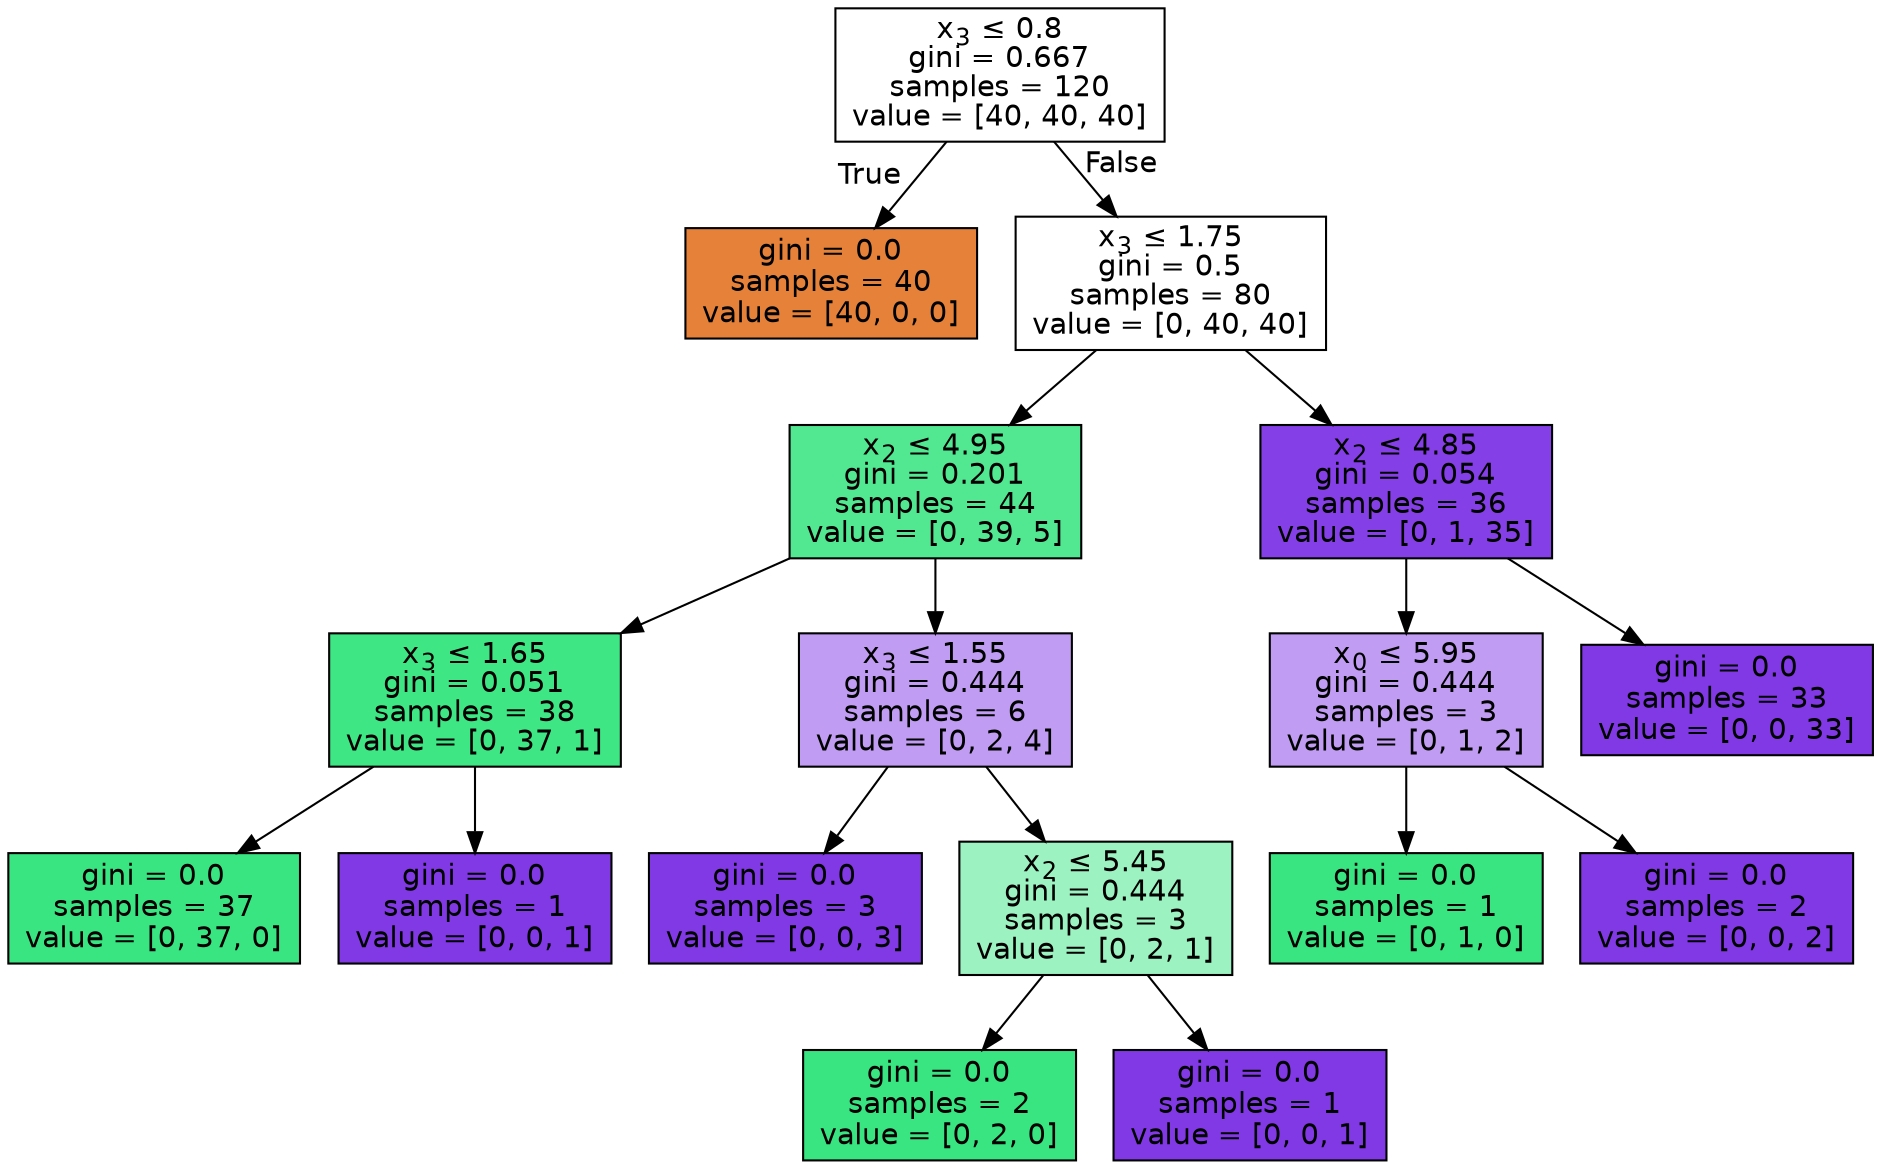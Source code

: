 digraph Tree {
node [shape=box, style="filled", color="black", fontname="helvetica"] ;
edge [fontname="helvetica"] ;
0 [label=<x<SUB>3</SUB> &le; 0.8<br/>gini = 0.667<br/>samples = 120<br/>value = [40, 40, 40]>, fillcolor="#ffffff"] ;
1 [label=<gini = 0.0<br/>samples = 40<br/>value = [40, 0, 0]>, fillcolor="#e58139"] ;
0 -> 1 [labeldistance=2.5, labelangle=45, headlabel="True"] ;
2 [label=<x<SUB>3</SUB> &le; 1.75<br/>gini = 0.5<br/>samples = 80<br/>value = [0, 40, 40]>, fillcolor="#ffffff"] ;
0 -> 2 [labeldistance=2.5, labelangle=-45, headlabel="False"] ;
3 [label=<x<SUB>2</SUB> &le; 4.95<br/>gini = 0.201<br/>samples = 44<br/>value = [0, 39, 5]>, fillcolor="#52e891"] ;
2 -> 3 ;
4 [label=<x<SUB>3</SUB> &le; 1.65<br/>gini = 0.051<br/>samples = 38<br/>value = [0, 37, 1]>, fillcolor="#3ee684"] ;
3 -> 4 ;
5 [label=<gini = 0.0<br/>samples = 37<br/>value = [0, 37, 0]>, fillcolor="#39e581"] ;
4 -> 5 ;
6 [label=<gini = 0.0<br/>samples = 1<br/>value = [0, 0, 1]>, fillcolor="#8139e5"] ;
4 -> 6 ;
7 [label=<x<SUB>3</SUB> &le; 1.55<br/>gini = 0.444<br/>samples = 6<br/>value = [0, 2, 4]>, fillcolor="#c09cf2"] ;
3 -> 7 ;
8 [label=<gini = 0.0<br/>samples = 3<br/>value = [0, 0, 3]>, fillcolor="#8139e5"] ;
7 -> 8 ;
9 [label=<x<SUB>2</SUB> &le; 5.45<br/>gini = 0.444<br/>samples = 3<br/>value = [0, 2, 1]>, fillcolor="#9cf2c0"] ;
7 -> 9 ;
10 [label=<gini = 0.0<br/>samples = 2<br/>value = [0, 2, 0]>, fillcolor="#39e581"] ;
9 -> 10 ;
11 [label=<gini = 0.0<br/>samples = 1<br/>value = [0, 0, 1]>, fillcolor="#8139e5"] ;
9 -> 11 ;
12 [label=<x<SUB>2</SUB> &le; 4.85<br/>gini = 0.054<br/>samples = 36<br/>value = [0, 1, 35]>, fillcolor="#853fe6"] ;
2 -> 12 ;
13 [label=<x<SUB>0</SUB> &le; 5.95<br/>gini = 0.444<br/>samples = 3<br/>value = [0, 1, 2]>, fillcolor="#c09cf2"] ;
12 -> 13 ;
14 [label=<gini = 0.0<br/>samples = 1<br/>value = [0, 1, 0]>, fillcolor="#39e581"] ;
13 -> 14 ;
15 [label=<gini = 0.0<br/>samples = 2<br/>value = [0, 0, 2]>, fillcolor="#8139e5"] ;
13 -> 15 ;
16 [label=<gini = 0.0<br/>samples = 33<br/>value = [0, 0, 33]>, fillcolor="#8139e5"] ;
12 -> 16 ;
}